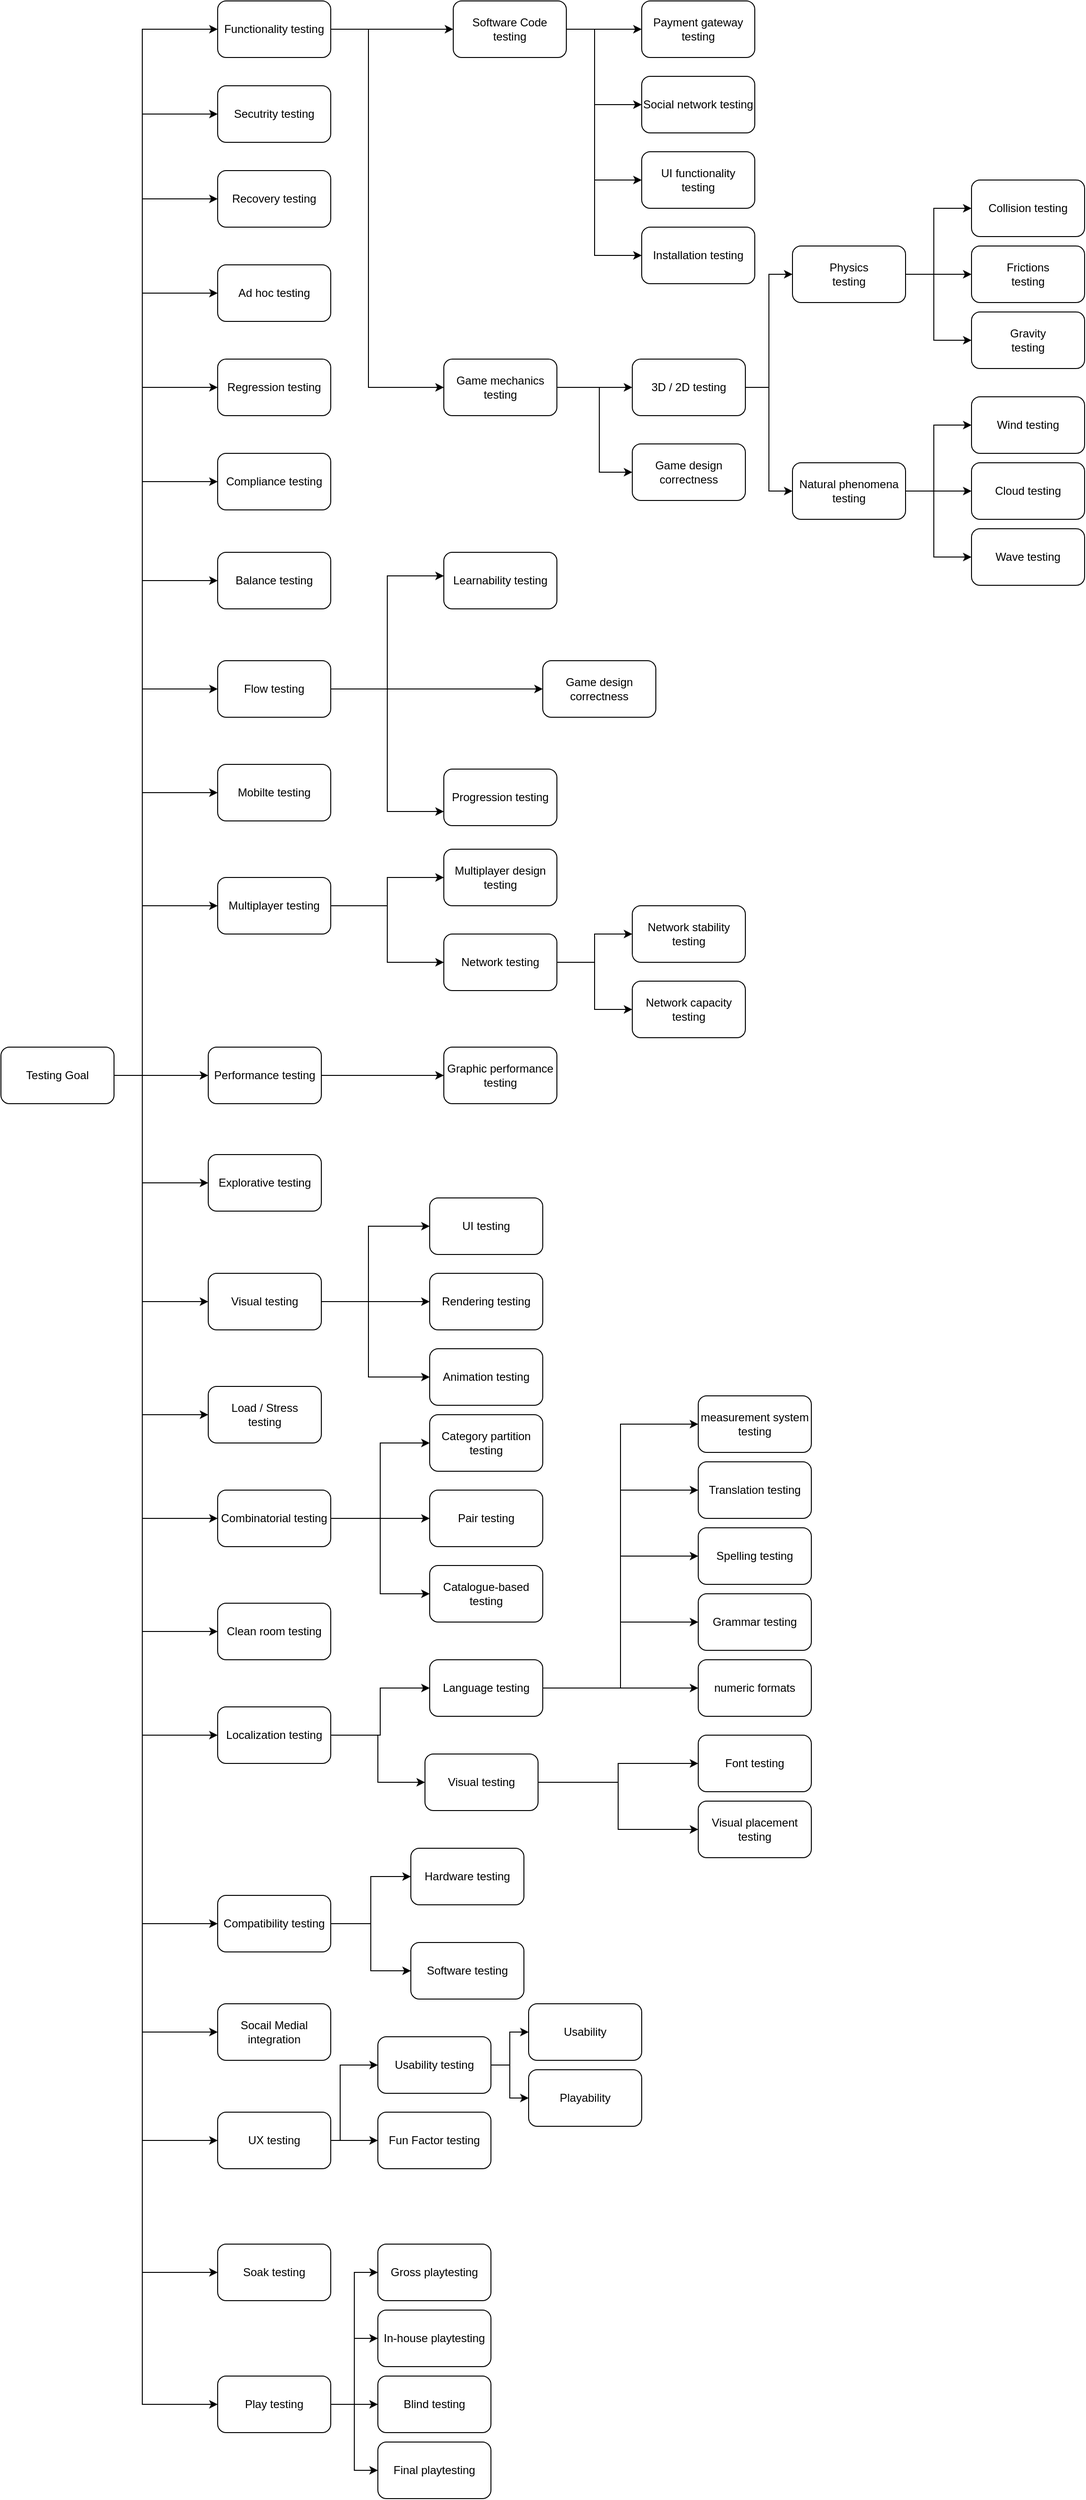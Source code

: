 <mxfile version="21.5.2" type="github">
  <diagram name="Page-1" id="cM-O7VzIuI8APUyh6PXv">
    <mxGraphModel dx="1720" dy="1548" grid="1" gridSize="10" guides="1" tooltips="1" connect="1" arrows="1" fold="1" page="1" pageScale="1" pageWidth="1169" pageHeight="827" math="0" shadow="0">
      <root>
        <mxCell id="0" />
        <mxCell id="1" parent="0" />
        <mxCell id="hfoDs-c5PxvxWzJKswEb-3" value="" style="edgeStyle=orthogonalEdgeStyle;rounded=0;orthogonalLoop=1;jettySize=auto;html=1;" edge="1" parent="1" source="hfoDs-c5PxvxWzJKswEb-1" target="hfoDs-c5PxvxWzJKswEb-2">
          <mxGeometry relative="1" as="geometry">
            <Array as="points">
              <mxPoint x="160" y="330" />
              <mxPoint x="160" y="-780" />
            </Array>
          </mxGeometry>
        </mxCell>
        <mxCell id="hfoDs-c5PxvxWzJKswEb-58" style="edgeStyle=orthogonalEdgeStyle;rounded=0;orthogonalLoop=1;jettySize=auto;html=1;entryX=0;entryY=0.5;entryDx=0;entryDy=0;" edge="1" parent="1" source="hfoDs-c5PxvxWzJKswEb-1" target="hfoDs-c5PxvxWzJKswEb-56">
          <mxGeometry relative="1" as="geometry">
            <Array as="points">
              <mxPoint x="160" y="330" />
              <mxPoint x="160" y="-195" />
            </Array>
          </mxGeometry>
        </mxCell>
        <mxCell id="hfoDs-c5PxvxWzJKswEb-60" style="edgeStyle=orthogonalEdgeStyle;rounded=0;orthogonalLoop=1;jettySize=auto;html=1;entryX=0;entryY=0.5;entryDx=0;entryDy=0;" edge="1" parent="1" source="hfoDs-c5PxvxWzJKswEb-1" target="hfoDs-c5PxvxWzJKswEb-59">
          <mxGeometry relative="1" as="geometry">
            <Array as="points">
              <mxPoint x="160" y="330" />
              <mxPoint x="160" y="-400" />
            </Array>
          </mxGeometry>
        </mxCell>
        <mxCell id="hfoDs-c5PxvxWzJKswEb-62" value="" style="edgeStyle=orthogonalEdgeStyle;rounded=0;orthogonalLoop=1;jettySize=auto;html=1;" edge="1" parent="1" source="hfoDs-c5PxvxWzJKswEb-1" target="hfoDs-c5PxvxWzJKswEb-61">
          <mxGeometry relative="1" as="geometry">
            <Array as="points">
              <mxPoint x="160" y="330" />
              <mxPoint x="160" y="-80" />
            </Array>
          </mxGeometry>
        </mxCell>
        <mxCell id="hfoDs-c5PxvxWzJKswEb-72" value="" style="edgeStyle=orthogonalEdgeStyle;rounded=0;orthogonalLoop=1;jettySize=auto;html=1;" edge="1" parent="1" source="hfoDs-c5PxvxWzJKswEb-1" target="hfoDs-c5PxvxWzJKswEb-71">
          <mxGeometry relative="1" as="geometry">
            <Array as="points">
              <mxPoint x="160" y="330" />
              <mxPoint x="160" y="150" />
            </Array>
          </mxGeometry>
        </mxCell>
        <mxCell id="hfoDs-c5PxvxWzJKswEb-85" value="" style="edgeStyle=orthogonalEdgeStyle;rounded=0;orthogonalLoop=1;jettySize=auto;html=1;" edge="1" parent="1" source="hfoDs-c5PxvxWzJKswEb-1" target="hfoDs-c5PxvxWzJKswEb-84">
          <mxGeometry relative="1" as="geometry">
            <Array as="points">
              <mxPoint x="160" y="330" />
              <mxPoint x="160" y="1460" />
            </Array>
          </mxGeometry>
        </mxCell>
        <mxCell id="hfoDs-c5PxvxWzJKswEb-104" value="" style="edgeStyle=orthogonalEdgeStyle;rounded=0;orthogonalLoop=1;jettySize=auto;html=1;" edge="1" parent="1" source="hfoDs-c5PxvxWzJKswEb-1" target="hfoDs-c5PxvxWzJKswEb-103">
          <mxGeometry relative="1" as="geometry">
            <Array as="points">
              <mxPoint x="160" y="330" />
              <mxPoint x="160" y="30" />
            </Array>
          </mxGeometry>
        </mxCell>
        <mxCell id="hfoDs-c5PxvxWzJKswEb-106" value="" style="edgeStyle=orthogonalEdgeStyle;rounded=0;orthogonalLoop=1;jettySize=auto;html=1;" edge="1" parent="1" source="hfoDs-c5PxvxWzJKswEb-1" target="hfoDs-c5PxvxWzJKswEb-105">
          <mxGeometry relative="1" as="geometry" />
        </mxCell>
        <mxCell id="hfoDs-c5PxvxWzJKswEb-112" value="" style="edgeStyle=orthogonalEdgeStyle;rounded=0;orthogonalLoop=1;jettySize=auto;html=1;" edge="1" parent="1" source="hfoDs-c5PxvxWzJKswEb-1" target="hfoDs-c5PxvxWzJKswEb-111">
          <mxGeometry relative="1" as="geometry">
            <Array as="points">
              <mxPoint x="160" y="330" />
              <mxPoint x="160" y="444" />
            </Array>
          </mxGeometry>
        </mxCell>
        <mxCell id="hfoDs-c5PxvxWzJKswEb-114" value="" style="edgeStyle=orthogonalEdgeStyle;rounded=0;orthogonalLoop=1;jettySize=auto;html=1;" edge="1" parent="1" source="hfoDs-c5PxvxWzJKswEb-1" target="hfoDs-c5PxvxWzJKswEb-113">
          <mxGeometry relative="1" as="geometry">
            <Array as="points">
              <mxPoint x="160" y="330" />
              <mxPoint x="160" y="570" />
            </Array>
          </mxGeometry>
        </mxCell>
        <mxCell id="hfoDs-c5PxvxWzJKswEb-123" value="" style="edgeStyle=orthogonalEdgeStyle;rounded=0;orthogonalLoop=1;jettySize=auto;html=1;" edge="1" parent="1" source="hfoDs-c5PxvxWzJKswEb-1" target="hfoDs-c5PxvxWzJKswEb-122">
          <mxGeometry relative="1" as="geometry">
            <Array as="points">
              <mxPoint x="160" y="330" />
              <mxPoint x="160" y="800" />
            </Array>
          </mxGeometry>
        </mxCell>
        <mxCell id="hfoDs-c5PxvxWzJKswEb-138" value="" style="edgeStyle=orthogonalEdgeStyle;rounded=0;orthogonalLoop=1;jettySize=auto;html=1;" edge="1" parent="1" source="hfoDs-c5PxvxWzJKswEb-1" target="hfoDs-c5PxvxWzJKswEb-137">
          <mxGeometry relative="1" as="geometry">
            <Array as="points">
              <mxPoint x="160" y="330" />
              <mxPoint x="160" y="690" />
            </Array>
          </mxGeometry>
        </mxCell>
        <mxCell id="hfoDs-c5PxvxWzJKswEb-164" style="edgeStyle=orthogonalEdgeStyle;rounded=0;orthogonalLoop=1;jettySize=auto;html=1;entryX=0;entryY=0.5;entryDx=0;entryDy=0;" edge="1" parent="1" source="hfoDs-c5PxvxWzJKswEb-1" target="hfoDs-c5PxvxWzJKswEb-139">
          <mxGeometry relative="1" as="geometry">
            <Array as="points">
              <mxPoint x="160" y="330" />
              <mxPoint x="160" y="1030" />
            </Array>
          </mxGeometry>
        </mxCell>
        <mxCell id="hfoDs-c5PxvxWzJKswEb-170" style="edgeStyle=orthogonalEdgeStyle;rounded=0;orthogonalLoop=1;jettySize=auto;html=1;entryX=0;entryY=0.5;entryDx=0;entryDy=0;" edge="1" parent="1" source="hfoDs-c5PxvxWzJKswEb-1" target="hfoDs-c5PxvxWzJKswEb-167">
          <mxGeometry relative="1" as="geometry">
            <Array as="points">
              <mxPoint x="160" y="330" />
              <mxPoint x="160" y="1230" />
            </Array>
          </mxGeometry>
        </mxCell>
        <mxCell id="hfoDs-c5PxvxWzJKswEb-172" style="edgeStyle=orthogonalEdgeStyle;rounded=0;orthogonalLoop=1;jettySize=auto;html=1;entryX=0;entryY=0.5;entryDx=0;entryDy=0;" edge="1" parent="1" source="hfoDs-c5PxvxWzJKswEb-1" target="hfoDs-c5PxvxWzJKswEb-171">
          <mxGeometry relative="1" as="geometry">
            <Array as="points">
              <mxPoint x="160" y="330" />
              <mxPoint x="160" y="920" />
            </Array>
          </mxGeometry>
        </mxCell>
        <mxCell id="hfoDs-c5PxvxWzJKswEb-180" style="edgeStyle=orthogonalEdgeStyle;rounded=0;orthogonalLoop=1;jettySize=auto;html=1;entryX=0;entryY=0.5;entryDx=0;entryDy=0;" edge="1" parent="1" source="hfoDs-c5PxvxWzJKswEb-1" target="hfoDs-c5PxvxWzJKswEb-173">
          <mxGeometry relative="1" as="geometry">
            <Array as="points">
              <mxPoint x="160" y="330" />
              <mxPoint x="160" y="1740" />
            </Array>
          </mxGeometry>
        </mxCell>
        <mxCell id="hfoDs-c5PxvxWzJKswEb-186" style="edgeStyle=orthogonalEdgeStyle;rounded=0;orthogonalLoop=1;jettySize=auto;html=1;entryX=0;entryY=0.5;entryDx=0;entryDy=0;" edge="1" parent="1" source="hfoDs-c5PxvxWzJKswEb-1" target="hfoDs-c5PxvxWzJKswEb-185">
          <mxGeometry relative="1" as="geometry">
            <Array as="points">
              <mxPoint x="160" y="330" />
              <mxPoint x="160" y="1600" />
            </Array>
          </mxGeometry>
        </mxCell>
        <mxCell id="hfoDs-c5PxvxWzJKswEb-188" style="edgeStyle=orthogonalEdgeStyle;rounded=0;orthogonalLoop=1;jettySize=auto;html=1;entryX=0;entryY=0.5;entryDx=0;entryDy=0;" edge="1" parent="1" source="hfoDs-c5PxvxWzJKswEb-1" target="hfoDs-c5PxvxWzJKswEb-187">
          <mxGeometry relative="1" as="geometry">
            <Array as="points">
              <mxPoint x="160" y="330" />
              <mxPoint x="160" y="1345" />
            </Array>
          </mxGeometry>
        </mxCell>
        <mxCell id="hfoDs-c5PxvxWzJKswEb-190" style="edgeStyle=orthogonalEdgeStyle;rounded=0;orthogonalLoop=1;jettySize=auto;html=1;entryX=0;entryY=0.5;entryDx=0;entryDy=0;" edge="1" parent="1" source="hfoDs-c5PxvxWzJKswEb-1" target="hfoDs-c5PxvxWzJKswEb-189">
          <mxGeometry relative="1" as="geometry">
            <Array as="points">
              <mxPoint x="160" y="330" />
              <mxPoint x="160" y="-500" />
            </Array>
          </mxGeometry>
        </mxCell>
        <mxCell id="hfoDs-c5PxvxWzJKswEb-192" style="edgeStyle=orthogonalEdgeStyle;rounded=0;orthogonalLoop=1;jettySize=auto;html=1;entryX=0;entryY=0.5;entryDx=0;entryDy=0;" edge="1" parent="1" source="hfoDs-c5PxvxWzJKswEb-1" target="hfoDs-c5PxvxWzJKswEb-191">
          <mxGeometry relative="1" as="geometry">
            <Array as="points">
              <mxPoint x="160" y="330" />
              <mxPoint x="160" y="-300" />
            </Array>
          </mxGeometry>
        </mxCell>
        <mxCell id="hfoDs-c5PxvxWzJKswEb-195" style="edgeStyle=orthogonalEdgeStyle;rounded=0;orthogonalLoop=1;jettySize=auto;html=1;entryX=0;entryY=0.5;entryDx=0;entryDy=0;" edge="1" parent="1" source="hfoDs-c5PxvxWzJKswEb-1" target="hfoDs-c5PxvxWzJKswEb-193">
          <mxGeometry relative="1" as="geometry">
            <Array as="points">
              <mxPoint x="160" y="330" />
              <mxPoint x="160" y="-600" />
            </Array>
          </mxGeometry>
        </mxCell>
        <mxCell id="hfoDs-c5PxvxWzJKswEb-196" style="edgeStyle=orthogonalEdgeStyle;rounded=0;orthogonalLoop=1;jettySize=auto;html=1;entryX=0;entryY=0.5;entryDx=0;entryDy=0;" edge="1" parent="1" source="hfoDs-c5PxvxWzJKswEb-1" target="hfoDs-c5PxvxWzJKswEb-194">
          <mxGeometry relative="1" as="geometry">
            <Array as="points">
              <mxPoint x="160" y="330" />
              <mxPoint x="160" y="-690" />
            </Array>
          </mxGeometry>
        </mxCell>
        <mxCell id="hfoDs-c5PxvxWzJKswEb-1" value="Testing Goal" style="rounded=1;whiteSpace=wrap;html=1;" vertex="1" parent="1">
          <mxGeometry x="10" y="300" width="120" height="60" as="geometry" />
        </mxCell>
        <mxCell id="hfoDs-c5PxvxWzJKswEb-5" value="" style="edgeStyle=orthogonalEdgeStyle;rounded=0;orthogonalLoop=1;jettySize=auto;html=1;" edge="1" parent="1" source="hfoDs-c5PxvxWzJKswEb-2" target="hfoDs-c5PxvxWzJKswEb-4">
          <mxGeometry relative="1" as="geometry" />
        </mxCell>
        <mxCell id="hfoDs-c5PxvxWzJKswEb-7" value="" style="edgeStyle=orthogonalEdgeStyle;rounded=0;orthogonalLoop=1;jettySize=auto;html=1;" edge="1" parent="1" source="hfoDs-c5PxvxWzJKswEb-2" target="hfoDs-c5PxvxWzJKswEb-6">
          <mxGeometry relative="1" as="geometry">
            <Array as="points">
              <mxPoint x="400" y="-780" />
              <mxPoint x="400" y="-400" />
            </Array>
          </mxGeometry>
        </mxCell>
        <mxCell id="hfoDs-c5PxvxWzJKswEb-2" value="Functionality testing" style="rounded=1;whiteSpace=wrap;html=1;" vertex="1" parent="1">
          <mxGeometry x="240" y="-810" width="120" height="60" as="geometry" />
        </mxCell>
        <mxCell id="hfoDs-c5PxvxWzJKswEb-37" value="" style="edgeStyle=orthogonalEdgeStyle;rounded=0;orthogonalLoop=1;jettySize=auto;html=1;" edge="1" parent="1" source="hfoDs-c5PxvxWzJKswEb-4" target="hfoDs-c5PxvxWzJKswEb-36">
          <mxGeometry relative="1" as="geometry" />
        </mxCell>
        <mxCell id="hfoDs-c5PxvxWzJKswEb-41" value="" style="edgeStyle=orthogonalEdgeStyle;rounded=0;orthogonalLoop=1;jettySize=auto;html=1;" edge="1" parent="1" source="hfoDs-c5PxvxWzJKswEb-4" target="hfoDs-c5PxvxWzJKswEb-40">
          <mxGeometry relative="1" as="geometry">
            <Array as="points">
              <mxPoint x="640" y="-780" />
              <mxPoint x="640" y="-620" />
            </Array>
          </mxGeometry>
        </mxCell>
        <mxCell id="hfoDs-c5PxvxWzJKswEb-52" value="" style="edgeStyle=orthogonalEdgeStyle;rounded=0;orthogonalLoop=1;jettySize=auto;html=1;" edge="1" parent="1" source="hfoDs-c5PxvxWzJKswEb-4" target="hfoDs-c5PxvxWzJKswEb-51">
          <mxGeometry relative="1" as="geometry">
            <Array as="points">
              <mxPoint x="640" y="-780" />
              <mxPoint x="640" y="-700" />
            </Array>
          </mxGeometry>
        </mxCell>
        <mxCell id="hfoDs-c5PxvxWzJKswEb-55" value="" style="edgeStyle=orthogonalEdgeStyle;rounded=0;orthogonalLoop=1;jettySize=auto;html=1;" edge="1" parent="1" source="hfoDs-c5PxvxWzJKswEb-4" target="hfoDs-c5PxvxWzJKswEb-54">
          <mxGeometry relative="1" as="geometry">
            <Array as="points">
              <mxPoint x="640" y="-780" />
              <mxPoint x="640" y="-540" />
            </Array>
          </mxGeometry>
        </mxCell>
        <mxCell id="hfoDs-c5PxvxWzJKswEb-4" value="Software Code&lt;br&gt;testing" style="rounded=1;whiteSpace=wrap;html=1;" vertex="1" parent="1">
          <mxGeometry x="490" y="-810" width="120" height="60" as="geometry" />
        </mxCell>
        <mxCell id="hfoDs-c5PxvxWzJKswEb-24" value="" style="edgeStyle=orthogonalEdgeStyle;rounded=0;orthogonalLoop=1;jettySize=auto;html=1;" edge="1" parent="1" source="hfoDs-c5PxvxWzJKswEb-6" target="hfoDs-c5PxvxWzJKswEb-23">
          <mxGeometry relative="1" as="geometry">
            <Array as="points">
              <mxPoint x="550" y="-410" />
            </Array>
          </mxGeometry>
        </mxCell>
        <mxCell id="hfoDs-c5PxvxWzJKswEb-69" style="edgeStyle=orthogonalEdgeStyle;rounded=0;orthogonalLoop=1;jettySize=auto;html=1;entryX=0;entryY=0.5;entryDx=0;entryDy=0;" edge="1" parent="1" source="hfoDs-c5PxvxWzJKswEb-6" target="hfoDs-c5PxvxWzJKswEb-121">
          <mxGeometry relative="1" as="geometry">
            <Array as="points">
              <mxPoint x="645" y="-400" />
              <mxPoint x="645" y="-310" />
            </Array>
          </mxGeometry>
        </mxCell>
        <mxCell id="hfoDs-c5PxvxWzJKswEb-6" value="Game mechanics testing" style="rounded=1;whiteSpace=wrap;html=1;" vertex="1" parent="1">
          <mxGeometry x="480" y="-430" width="120" height="60" as="geometry" />
        </mxCell>
        <mxCell id="hfoDs-c5PxvxWzJKswEb-14" value="" style="edgeStyle=orthogonalEdgeStyle;rounded=0;orthogonalLoop=1;jettySize=auto;html=1;entryX=0;entryY=0.5;entryDx=0;entryDy=0;" edge="1" parent="1" source="hfoDs-c5PxvxWzJKswEb-10" target="hfoDs-c5PxvxWzJKswEb-15">
          <mxGeometry relative="1" as="geometry">
            <Array as="points">
              <mxPoint x="1010" y="-520" />
              <mxPoint x="1010" y="-520" />
            </Array>
          </mxGeometry>
        </mxCell>
        <mxCell id="hfoDs-c5PxvxWzJKswEb-17" value="" style="edgeStyle=orthogonalEdgeStyle;rounded=0;orthogonalLoop=1;jettySize=auto;html=1;entryX=0;entryY=0.5;entryDx=0;entryDy=0;" edge="1" parent="1" source="hfoDs-c5PxvxWzJKswEb-10" target="hfoDs-c5PxvxWzJKswEb-13">
          <mxGeometry relative="1" as="geometry">
            <Array as="points">
              <mxPoint x="1000" y="-520" />
              <mxPoint x="1000" y="-590" />
            </Array>
          </mxGeometry>
        </mxCell>
        <mxCell id="hfoDs-c5PxvxWzJKswEb-19" value="" style="edgeStyle=orthogonalEdgeStyle;rounded=0;orthogonalLoop=1;jettySize=auto;html=1;exitX=1;exitY=0.5;exitDx=0;exitDy=0;entryX=0;entryY=0.5;entryDx=0;entryDy=0;" edge="1" parent="1" source="hfoDs-c5PxvxWzJKswEb-10" target="hfoDs-c5PxvxWzJKswEb-18">
          <mxGeometry relative="1" as="geometry">
            <Array as="points">
              <mxPoint x="1000" y="-520" />
              <mxPoint x="1000" y="-450" />
            </Array>
          </mxGeometry>
        </mxCell>
        <mxCell id="hfoDs-c5PxvxWzJKswEb-10" value="Physics&lt;br&gt;testing" style="rounded=1;whiteSpace=wrap;html=1;" vertex="1" parent="1">
          <mxGeometry x="850" y="-550" width="120" height="60" as="geometry" />
        </mxCell>
        <mxCell id="hfoDs-c5PxvxWzJKswEb-13" value="Collision testing" style="rounded=1;whiteSpace=wrap;html=1;" vertex="1" parent="1">
          <mxGeometry x="1040" y="-620" width="120" height="60" as="geometry" />
        </mxCell>
        <mxCell id="hfoDs-c5PxvxWzJKswEb-15" value="Frictions&lt;br&gt;testing" style="rounded=1;whiteSpace=wrap;html=1;" vertex="1" parent="1">
          <mxGeometry x="1040" y="-550" width="120" height="60" as="geometry" />
        </mxCell>
        <mxCell id="hfoDs-c5PxvxWzJKswEb-18" value="Gravity&lt;br&gt;testing" style="rounded=1;whiteSpace=wrap;html=1;" vertex="1" parent="1">
          <mxGeometry x="1040" y="-480" width="120" height="60" as="geometry" />
        </mxCell>
        <mxCell id="hfoDs-c5PxvxWzJKswEb-127" style="edgeStyle=orthogonalEdgeStyle;rounded=0;orthogonalLoop=1;jettySize=auto;html=1;entryX=0;entryY=0.5;entryDx=0;entryDy=0;" edge="1" parent="1" source="hfoDs-c5PxvxWzJKswEb-23" target="hfoDs-c5PxvxWzJKswEb-29">
          <mxGeometry relative="1" as="geometry" />
        </mxCell>
        <mxCell id="hfoDs-c5PxvxWzJKswEb-128" style="edgeStyle=orthogonalEdgeStyle;rounded=0;orthogonalLoop=1;jettySize=auto;html=1;entryX=0;entryY=0.5;entryDx=0;entryDy=0;" edge="1" parent="1" source="hfoDs-c5PxvxWzJKswEb-23" target="hfoDs-c5PxvxWzJKswEb-10">
          <mxGeometry relative="1" as="geometry" />
        </mxCell>
        <mxCell id="hfoDs-c5PxvxWzJKswEb-23" value="3D / 2D testing" style="rounded=1;whiteSpace=wrap;html=1;" vertex="1" parent="1">
          <mxGeometry x="680" y="-430" width="120" height="60" as="geometry" />
        </mxCell>
        <mxCell id="hfoDs-c5PxvxWzJKswEb-26" value="" style="edgeStyle=orthogonalEdgeStyle;rounded=0;orthogonalLoop=1;jettySize=auto;html=1;" edge="1" parent="1" source="hfoDs-c5PxvxWzJKswEb-29" target="hfoDs-c5PxvxWzJKswEb-30">
          <mxGeometry relative="1" as="geometry">
            <Array as="points">
              <mxPoint x="1000" y="-290" />
              <mxPoint x="1000" y="-360" />
            </Array>
          </mxGeometry>
        </mxCell>
        <mxCell id="hfoDs-c5PxvxWzJKswEb-27" value="" style="edgeStyle=orthogonalEdgeStyle;rounded=0;orthogonalLoop=1;jettySize=auto;html=1;" edge="1" parent="1" source="hfoDs-c5PxvxWzJKswEb-29" target="hfoDs-c5PxvxWzJKswEb-31">
          <mxGeometry relative="1" as="geometry">
            <Array as="points">
              <mxPoint x="1030" y="-290" />
              <mxPoint x="1030" y="-290" />
            </Array>
          </mxGeometry>
        </mxCell>
        <mxCell id="hfoDs-c5PxvxWzJKswEb-28" value="" style="edgeStyle=orthogonalEdgeStyle;rounded=0;orthogonalLoop=1;jettySize=auto;html=1;exitX=1;exitY=0.5;exitDx=0;exitDy=0;entryX=0;entryY=0.5;entryDx=0;entryDy=0;" edge="1" parent="1" source="hfoDs-c5PxvxWzJKswEb-29" target="hfoDs-c5PxvxWzJKswEb-32">
          <mxGeometry relative="1" as="geometry">
            <Array as="points">
              <mxPoint x="1000" y="-290" />
              <mxPoint x="1000" y="-220" />
            </Array>
          </mxGeometry>
        </mxCell>
        <mxCell id="hfoDs-c5PxvxWzJKswEb-29" value="Natural phenomena&lt;br&gt;testing" style="rounded=1;whiteSpace=wrap;html=1;" vertex="1" parent="1">
          <mxGeometry x="850" y="-320" width="120" height="60" as="geometry" />
        </mxCell>
        <mxCell id="hfoDs-c5PxvxWzJKswEb-30" value="Wind testing" style="rounded=1;whiteSpace=wrap;html=1;" vertex="1" parent="1">
          <mxGeometry x="1040" y="-390" width="120" height="60" as="geometry" />
        </mxCell>
        <mxCell id="hfoDs-c5PxvxWzJKswEb-31" value="Cloud testing" style="rounded=1;whiteSpace=wrap;html=1;" vertex="1" parent="1">
          <mxGeometry x="1040" y="-320" width="120" height="60" as="geometry" />
        </mxCell>
        <mxCell id="hfoDs-c5PxvxWzJKswEb-32" value="Wave testing" style="rounded=1;whiteSpace=wrap;html=1;" vertex="1" parent="1">
          <mxGeometry x="1040" y="-250" width="120" height="60" as="geometry" />
        </mxCell>
        <mxCell id="hfoDs-c5PxvxWzJKswEb-36" value="Payment gateway testing" style="rounded=1;whiteSpace=wrap;html=1;" vertex="1" parent="1">
          <mxGeometry x="690" y="-810" width="120" height="60" as="geometry" />
        </mxCell>
        <mxCell id="hfoDs-c5PxvxWzJKswEb-40" value="UI functionality&lt;br style=&quot;border-color: var(--border-color);&quot;&gt;testing" style="rounded=1;whiteSpace=wrap;html=1;" vertex="1" parent="1">
          <mxGeometry x="690" y="-650" width="120" height="60" as="geometry" />
        </mxCell>
        <mxCell id="hfoDs-c5PxvxWzJKswEb-51" value="Social network testing" style="rounded=1;whiteSpace=wrap;html=1;" vertex="1" parent="1">
          <mxGeometry x="690" y="-730" width="120" height="60" as="geometry" />
        </mxCell>
        <mxCell id="hfoDs-c5PxvxWzJKswEb-54" value="Installation testing" style="rounded=1;whiteSpace=wrap;html=1;" vertex="1" parent="1">
          <mxGeometry x="690" y="-570" width="120" height="60" as="geometry" />
        </mxCell>
        <mxCell id="hfoDs-c5PxvxWzJKswEb-56" value="Balance testing" style="rounded=1;whiteSpace=wrap;html=1;" vertex="1" parent="1">
          <mxGeometry x="240" y="-225" width="120" height="60" as="geometry" />
        </mxCell>
        <mxCell id="hfoDs-c5PxvxWzJKswEb-59" value="Regression testing" style="rounded=1;whiteSpace=wrap;html=1;" vertex="1" parent="1">
          <mxGeometry x="240" y="-430" width="120" height="60" as="geometry" />
        </mxCell>
        <mxCell id="hfoDs-c5PxvxWzJKswEb-64" value="" style="edgeStyle=orthogonalEdgeStyle;rounded=0;orthogonalLoop=1;jettySize=auto;html=1;" edge="1" parent="1" source="hfoDs-c5PxvxWzJKswEb-61" target="hfoDs-c5PxvxWzJKswEb-63">
          <mxGeometry relative="1" as="geometry">
            <Array as="points">
              <mxPoint x="420" y="-80" />
              <mxPoint x="420" y="-200" />
            </Array>
          </mxGeometry>
        </mxCell>
        <mxCell id="hfoDs-c5PxvxWzJKswEb-66" value="" style="edgeStyle=orthogonalEdgeStyle;rounded=0;orthogonalLoop=1;jettySize=auto;html=1;" edge="1" parent="1" source="hfoDs-c5PxvxWzJKswEb-61" target="hfoDs-c5PxvxWzJKswEb-65">
          <mxGeometry relative="1" as="geometry">
            <Array as="points">
              <mxPoint x="420" y="-80" />
              <mxPoint x="420" y="50" />
            </Array>
          </mxGeometry>
        </mxCell>
        <mxCell id="hfoDs-c5PxvxWzJKswEb-68" value="" style="edgeStyle=orthogonalEdgeStyle;rounded=0;orthogonalLoop=1;jettySize=auto;html=1;" edge="1" parent="1" source="hfoDs-c5PxvxWzJKswEb-61" target="hfoDs-c5PxvxWzJKswEb-67">
          <mxGeometry relative="1" as="geometry" />
        </mxCell>
        <mxCell id="hfoDs-c5PxvxWzJKswEb-61" value="Flow testing" style="rounded=1;whiteSpace=wrap;html=1;" vertex="1" parent="1">
          <mxGeometry x="240" y="-110" width="120" height="60" as="geometry" />
        </mxCell>
        <mxCell id="hfoDs-c5PxvxWzJKswEb-63" value="Learnability testing" style="rounded=1;whiteSpace=wrap;html=1;" vertex="1" parent="1">
          <mxGeometry x="480" y="-225" width="120" height="60" as="geometry" />
        </mxCell>
        <mxCell id="hfoDs-c5PxvxWzJKswEb-65" value="Progression testing" style="rounded=1;whiteSpace=wrap;html=1;" vertex="1" parent="1">
          <mxGeometry x="480" y="5" width="120" height="60" as="geometry" />
        </mxCell>
        <mxCell id="hfoDs-c5PxvxWzJKswEb-67" value="Game design correctness" style="rounded=1;whiteSpace=wrap;html=1;" vertex="1" parent="1">
          <mxGeometry x="585" y="-110" width="120" height="60" as="geometry" />
        </mxCell>
        <mxCell id="hfoDs-c5PxvxWzJKswEb-74" value="" style="edgeStyle=orthogonalEdgeStyle;rounded=0;orthogonalLoop=1;jettySize=auto;html=1;" edge="1" parent="1" source="hfoDs-c5PxvxWzJKswEb-71" target="hfoDs-c5PxvxWzJKswEb-73">
          <mxGeometry relative="1" as="geometry" />
        </mxCell>
        <mxCell id="hfoDs-c5PxvxWzJKswEb-76" value="" style="edgeStyle=orthogonalEdgeStyle;rounded=0;orthogonalLoop=1;jettySize=auto;html=1;" edge="1" parent="1" source="hfoDs-c5PxvxWzJKswEb-71" target="hfoDs-c5PxvxWzJKswEb-75">
          <mxGeometry relative="1" as="geometry" />
        </mxCell>
        <mxCell id="hfoDs-c5PxvxWzJKswEb-71" value="Multiplayer testing" style="rounded=1;whiteSpace=wrap;html=1;" vertex="1" parent="1">
          <mxGeometry x="240" y="120" width="120" height="60" as="geometry" />
        </mxCell>
        <mxCell id="hfoDs-c5PxvxWzJKswEb-73" value="Multiplayer design testing" style="rounded=1;whiteSpace=wrap;html=1;" vertex="1" parent="1">
          <mxGeometry x="480" y="90" width="120" height="60" as="geometry" />
        </mxCell>
        <mxCell id="hfoDs-c5PxvxWzJKswEb-78" value="" style="edgeStyle=orthogonalEdgeStyle;rounded=0;orthogonalLoop=1;jettySize=auto;html=1;" edge="1" parent="1" source="hfoDs-c5PxvxWzJKswEb-75" target="hfoDs-c5PxvxWzJKswEb-77">
          <mxGeometry relative="1" as="geometry" />
        </mxCell>
        <mxCell id="hfoDs-c5PxvxWzJKswEb-80" value="" style="edgeStyle=orthogonalEdgeStyle;rounded=0;orthogonalLoop=1;jettySize=auto;html=1;" edge="1" parent="1" source="hfoDs-c5PxvxWzJKswEb-75" target="hfoDs-c5PxvxWzJKswEb-79">
          <mxGeometry relative="1" as="geometry" />
        </mxCell>
        <mxCell id="hfoDs-c5PxvxWzJKswEb-75" value="Network testing" style="rounded=1;whiteSpace=wrap;html=1;" vertex="1" parent="1">
          <mxGeometry x="480" y="180" width="120" height="60" as="geometry" />
        </mxCell>
        <mxCell id="hfoDs-c5PxvxWzJKswEb-77" value="Network stability testing" style="rounded=1;whiteSpace=wrap;html=1;" vertex="1" parent="1">
          <mxGeometry x="680" y="150" width="120" height="60" as="geometry" />
        </mxCell>
        <mxCell id="hfoDs-c5PxvxWzJKswEb-79" value="Network capacity testing" style="rounded=1;whiteSpace=wrap;html=1;" vertex="1" parent="1">
          <mxGeometry x="680" y="230" width="120" height="60" as="geometry" />
        </mxCell>
        <mxCell id="hfoDs-c5PxvxWzJKswEb-87" value="" style="edgeStyle=orthogonalEdgeStyle;rounded=0;orthogonalLoop=1;jettySize=auto;html=1;" edge="1" parent="1" source="hfoDs-c5PxvxWzJKswEb-84" target="hfoDs-c5PxvxWzJKswEb-86">
          <mxGeometry relative="1" as="geometry">
            <Array as="points">
              <mxPoint x="370" y="1460" />
              <mxPoint x="370" y="1380" />
            </Array>
          </mxGeometry>
        </mxCell>
        <mxCell id="hfoDs-c5PxvxWzJKswEb-102" value="" style="edgeStyle=orthogonalEdgeStyle;rounded=0;orthogonalLoop=1;jettySize=auto;html=1;" edge="1" parent="1" source="hfoDs-c5PxvxWzJKswEb-84" target="hfoDs-c5PxvxWzJKswEb-101">
          <mxGeometry relative="1" as="geometry" />
        </mxCell>
        <mxCell id="hfoDs-c5PxvxWzJKswEb-84" value="UX testing" style="rounded=1;whiteSpace=wrap;html=1;" vertex="1" parent="1">
          <mxGeometry x="240" y="1430" width="120" height="60" as="geometry" />
        </mxCell>
        <mxCell id="hfoDs-c5PxvxWzJKswEb-90" value="" style="edgeStyle=orthogonalEdgeStyle;rounded=0;orthogonalLoop=1;jettySize=auto;html=1;" edge="1" parent="1" source="hfoDs-c5PxvxWzJKswEb-86" target="hfoDs-c5PxvxWzJKswEb-89">
          <mxGeometry relative="1" as="geometry" />
        </mxCell>
        <mxCell id="hfoDs-c5PxvxWzJKswEb-92" value="" style="edgeStyle=orthogonalEdgeStyle;rounded=0;orthogonalLoop=1;jettySize=auto;html=1;" edge="1" parent="1" source="hfoDs-c5PxvxWzJKswEb-86" target="hfoDs-c5PxvxWzJKswEb-91">
          <mxGeometry relative="1" as="geometry" />
        </mxCell>
        <mxCell id="hfoDs-c5PxvxWzJKswEb-86" value="Usability testing" style="rounded=1;whiteSpace=wrap;html=1;" vertex="1" parent="1">
          <mxGeometry x="410" y="1350" width="120" height="60" as="geometry" />
        </mxCell>
        <mxCell id="hfoDs-c5PxvxWzJKswEb-89" value="Usability" style="rounded=1;whiteSpace=wrap;html=1;" vertex="1" parent="1">
          <mxGeometry x="570" y="1315" width="120" height="60" as="geometry" />
        </mxCell>
        <mxCell id="hfoDs-c5PxvxWzJKswEb-91" value="Playability" style="rounded=1;whiteSpace=wrap;html=1;" vertex="1" parent="1">
          <mxGeometry x="570" y="1385" width="120" height="60" as="geometry" />
        </mxCell>
        <mxCell id="hfoDs-c5PxvxWzJKswEb-101" value="Fun Factor testing" style="rounded=1;whiteSpace=wrap;html=1;" vertex="1" parent="1">
          <mxGeometry x="410" y="1430" width="120" height="60" as="geometry" />
        </mxCell>
        <mxCell id="hfoDs-c5PxvxWzJKswEb-103" value="Mobilte testing" style="rounded=1;whiteSpace=wrap;html=1;" vertex="1" parent="1">
          <mxGeometry x="240" width="120" height="60" as="geometry" />
        </mxCell>
        <mxCell id="hfoDs-c5PxvxWzJKswEb-108" value="" style="edgeStyle=orthogonalEdgeStyle;rounded=0;orthogonalLoop=1;jettySize=auto;html=1;" edge="1" parent="1" source="hfoDs-c5PxvxWzJKswEb-105" target="hfoDs-c5PxvxWzJKswEb-107">
          <mxGeometry relative="1" as="geometry" />
        </mxCell>
        <mxCell id="hfoDs-c5PxvxWzJKswEb-105" value="Performance testing" style="rounded=1;whiteSpace=wrap;html=1;" vertex="1" parent="1">
          <mxGeometry x="230" y="300" width="120" height="60" as="geometry" />
        </mxCell>
        <mxCell id="hfoDs-c5PxvxWzJKswEb-107" value="Graphic performance testing" style="rounded=1;whiteSpace=wrap;html=1;" vertex="1" parent="1">
          <mxGeometry x="480" y="300" width="120" height="60" as="geometry" />
        </mxCell>
        <mxCell id="hfoDs-c5PxvxWzJKswEb-111" value="Explorative testing" style="rounded=1;whiteSpace=wrap;html=1;" vertex="1" parent="1">
          <mxGeometry x="230" y="414" width="120" height="60" as="geometry" />
        </mxCell>
        <mxCell id="hfoDs-c5PxvxWzJKswEb-116" value="" style="edgeStyle=orthogonalEdgeStyle;rounded=0;orthogonalLoop=1;jettySize=auto;html=1;" edge="1" parent="1" source="hfoDs-c5PxvxWzJKswEb-113" target="hfoDs-c5PxvxWzJKswEb-115">
          <mxGeometry relative="1" as="geometry">
            <Array as="points">
              <mxPoint x="440" y="570" />
              <mxPoint x="440" y="570" />
            </Array>
          </mxGeometry>
        </mxCell>
        <mxCell id="hfoDs-c5PxvxWzJKswEb-118" value="" style="edgeStyle=orthogonalEdgeStyle;rounded=0;orthogonalLoop=1;jettySize=auto;html=1;" edge="1" parent="1" source="hfoDs-c5PxvxWzJKswEb-113" target="hfoDs-c5PxvxWzJKswEb-117">
          <mxGeometry relative="1" as="geometry">
            <Array as="points">
              <mxPoint x="400" y="570" />
              <mxPoint x="400" y="650" />
            </Array>
          </mxGeometry>
        </mxCell>
        <mxCell id="hfoDs-c5PxvxWzJKswEb-120" value="" style="edgeStyle=orthogonalEdgeStyle;rounded=0;orthogonalLoop=1;jettySize=auto;html=1;" edge="1" parent="1" source="hfoDs-c5PxvxWzJKswEb-113" target="hfoDs-c5PxvxWzJKswEb-119">
          <mxGeometry relative="1" as="geometry">
            <Array as="points">
              <mxPoint x="400" y="570" />
              <mxPoint x="400" y="490" />
            </Array>
          </mxGeometry>
        </mxCell>
        <mxCell id="hfoDs-c5PxvxWzJKswEb-113" value="Visual testing" style="rounded=1;whiteSpace=wrap;html=1;" vertex="1" parent="1">
          <mxGeometry x="230" y="540" width="120" height="60" as="geometry" />
        </mxCell>
        <mxCell id="hfoDs-c5PxvxWzJKswEb-115" value="Rendering testing" style="rounded=1;whiteSpace=wrap;html=1;" vertex="1" parent="1">
          <mxGeometry x="465" y="540" width="120" height="60" as="geometry" />
        </mxCell>
        <mxCell id="hfoDs-c5PxvxWzJKswEb-117" value="Animation testing" style="rounded=1;whiteSpace=wrap;html=1;" vertex="1" parent="1">
          <mxGeometry x="465" y="620" width="120" height="60" as="geometry" />
        </mxCell>
        <mxCell id="hfoDs-c5PxvxWzJKswEb-119" value="UI testing" style="rounded=1;whiteSpace=wrap;html=1;" vertex="1" parent="1">
          <mxGeometry x="465" y="460" width="120" height="60" as="geometry" />
        </mxCell>
        <mxCell id="hfoDs-c5PxvxWzJKswEb-121" value="Game design correctness" style="rounded=1;whiteSpace=wrap;html=1;" vertex="1" parent="1">
          <mxGeometry x="680" y="-340" width="120" height="60" as="geometry" />
        </mxCell>
        <mxCell id="hfoDs-c5PxvxWzJKswEb-134" style="edgeStyle=orthogonalEdgeStyle;rounded=0;orthogonalLoop=1;jettySize=auto;html=1;" edge="1" parent="1" source="hfoDs-c5PxvxWzJKswEb-122" target="hfoDs-c5PxvxWzJKswEb-131">
          <mxGeometry relative="1" as="geometry" />
        </mxCell>
        <mxCell id="hfoDs-c5PxvxWzJKswEb-135" style="edgeStyle=orthogonalEdgeStyle;rounded=0;orthogonalLoop=1;jettySize=auto;html=1;entryX=0;entryY=0.5;entryDx=0;entryDy=0;" edge="1" parent="1" source="hfoDs-c5PxvxWzJKswEb-122" target="hfoDs-c5PxvxWzJKswEb-133">
          <mxGeometry relative="1" as="geometry" />
        </mxCell>
        <mxCell id="hfoDs-c5PxvxWzJKswEb-136" style="edgeStyle=orthogonalEdgeStyle;rounded=0;orthogonalLoop=1;jettySize=auto;html=1;entryX=0;entryY=0.5;entryDx=0;entryDy=0;" edge="1" parent="1" source="hfoDs-c5PxvxWzJKswEb-122" target="hfoDs-c5PxvxWzJKswEb-132">
          <mxGeometry relative="1" as="geometry" />
        </mxCell>
        <mxCell id="hfoDs-c5PxvxWzJKswEb-122" value="Combinatorial testing" style="rounded=1;whiteSpace=wrap;html=1;" vertex="1" parent="1">
          <mxGeometry x="240" y="770" width="120" height="60" as="geometry" />
        </mxCell>
        <mxCell id="hfoDs-c5PxvxWzJKswEb-131" value="Pair testing" style="rounded=1;whiteSpace=wrap;html=1;" vertex="1" parent="1">
          <mxGeometry x="465" y="770" width="120" height="60" as="geometry" />
        </mxCell>
        <mxCell id="hfoDs-c5PxvxWzJKswEb-132" value="Catalogue-based testing" style="rounded=1;whiteSpace=wrap;html=1;" vertex="1" parent="1">
          <mxGeometry x="465" y="850" width="120" height="60" as="geometry" />
        </mxCell>
        <mxCell id="hfoDs-c5PxvxWzJKswEb-133" value="Category partition testing" style="rounded=1;whiteSpace=wrap;html=1;" vertex="1" parent="1">
          <mxGeometry x="465" y="690" width="120" height="60" as="geometry" />
        </mxCell>
        <mxCell id="hfoDs-c5PxvxWzJKswEb-137" value="Load / Stress &lt;br&gt;testing" style="rounded=1;whiteSpace=wrap;html=1;" vertex="1" parent="1">
          <mxGeometry x="230" y="660" width="120" height="60" as="geometry" />
        </mxCell>
        <mxCell id="hfoDs-c5PxvxWzJKswEb-141" value="" style="edgeStyle=orthogonalEdgeStyle;rounded=0;orthogonalLoop=1;jettySize=auto;html=1;" edge="1" parent="1" source="hfoDs-c5PxvxWzJKswEb-139" target="hfoDs-c5PxvxWzJKswEb-140">
          <mxGeometry relative="1" as="geometry" />
        </mxCell>
        <mxCell id="hfoDs-c5PxvxWzJKswEb-157" style="edgeStyle=orthogonalEdgeStyle;rounded=0;orthogonalLoop=1;jettySize=auto;html=1;entryX=0;entryY=0.5;entryDx=0;entryDy=0;" edge="1" parent="1" source="hfoDs-c5PxvxWzJKswEb-139" target="hfoDs-c5PxvxWzJKswEb-154">
          <mxGeometry relative="1" as="geometry" />
        </mxCell>
        <mxCell id="hfoDs-c5PxvxWzJKswEb-139" value="Localization testing" style="rounded=1;whiteSpace=wrap;html=1;" vertex="1" parent="1">
          <mxGeometry x="240" y="1000" width="120" height="60" as="geometry" />
        </mxCell>
        <mxCell id="hfoDs-c5PxvxWzJKswEb-148" style="edgeStyle=orthogonalEdgeStyle;rounded=0;orthogonalLoop=1;jettySize=auto;html=1;entryX=0;entryY=0.5;entryDx=0;entryDy=0;" edge="1" parent="1" source="hfoDs-c5PxvxWzJKswEb-140" target="hfoDs-c5PxvxWzJKswEb-142">
          <mxGeometry relative="1" as="geometry" />
        </mxCell>
        <mxCell id="hfoDs-c5PxvxWzJKswEb-149" style="edgeStyle=orthogonalEdgeStyle;rounded=0;orthogonalLoop=1;jettySize=auto;html=1;entryX=0;entryY=0.5;entryDx=0;entryDy=0;" edge="1" parent="1" source="hfoDs-c5PxvxWzJKswEb-140" target="hfoDs-c5PxvxWzJKswEb-144">
          <mxGeometry relative="1" as="geometry" />
        </mxCell>
        <mxCell id="hfoDs-c5PxvxWzJKswEb-150" style="edgeStyle=orthogonalEdgeStyle;rounded=0;orthogonalLoop=1;jettySize=auto;html=1;entryX=0;entryY=0.5;entryDx=0;entryDy=0;" edge="1" parent="1" source="hfoDs-c5PxvxWzJKswEb-140" target="hfoDs-c5PxvxWzJKswEb-145">
          <mxGeometry relative="1" as="geometry" />
        </mxCell>
        <mxCell id="hfoDs-c5PxvxWzJKswEb-155" style="edgeStyle=orthogonalEdgeStyle;rounded=0;orthogonalLoop=1;jettySize=auto;html=1;entryX=0;entryY=0.5;entryDx=0;entryDy=0;" edge="1" parent="1" source="hfoDs-c5PxvxWzJKswEb-140" target="hfoDs-c5PxvxWzJKswEb-147">
          <mxGeometry relative="1" as="geometry" />
        </mxCell>
        <mxCell id="hfoDs-c5PxvxWzJKswEb-156" style="edgeStyle=orthogonalEdgeStyle;rounded=0;orthogonalLoop=1;jettySize=auto;html=1;entryX=0;entryY=0.5;entryDx=0;entryDy=0;" edge="1" parent="1" source="hfoDs-c5PxvxWzJKswEb-140" target="hfoDs-c5PxvxWzJKswEb-146">
          <mxGeometry relative="1" as="geometry" />
        </mxCell>
        <mxCell id="hfoDs-c5PxvxWzJKswEb-140" value="Language testing" style="rounded=1;whiteSpace=wrap;html=1;" vertex="1" parent="1">
          <mxGeometry x="465" y="950" width="120" height="60" as="geometry" />
        </mxCell>
        <mxCell id="hfoDs-c5PxvxWzJKswEb-142" value="Spelling testing" style="rounded=1;whiteSpace=wrap;html=1;" vertex="1" parent="1">
          <mxGeometry x="750" y="810" width="120" height="60" as="geometry" />
        </mxCell>
        <mxCell id="hfoDs-c5PxvxWzJKswEb-144" value="Grammar testing" style="rounded=1;whiteSpace=wrap;html=1;" vertex="1" parent="1">
          <mxGeometry x="750" y="880" width="120" height="60" as="geometry" />
        </mxCell>
        <mxCell id="hfoDs-c5PxvxWzJKswEb-145" value="numeric formats" style="rounded=1;whiteSpace=wrap;html=1;" vertex="1" parent="1">
          <mxGeometry x="750" y="950" width="120" height="60" as="geometry" />
        </mxCell>
        <mxCell id="hfoDs-c5PxvxWzJKswEb-146" value="measurement system testing" style="rounded=1;whiteSpace=wrap;html=1;" vertex="1" parent="1">
          <mxGeometry x="750" y="670" width="120" height="60" as="geometry" />
        </mxCell>
        <mxCell id="hfoDs-c5PxvxWzJKswEb-147" value="Translation testing" style="rounded=1;whiteSpace=wrap;html=1;" vertex="1" parent="1">
          <mxGeometry x="750" y="740" width="120" height="60" as="geometry" />
        </mxCell>
        <mxCell id="hfoDs-c5PxvxWzJKswEb-162" style="edgeStyle=orthogonalEdgeStyle;rounded=0;orthogonalLoop=1;jettySize=auto;html=1;" edge="1" parent="1" source="hfoDs-c5PxvxWzJKswEb-154" target="hfoDs-c5PxvxWzJKswEb-159">
          <mxGeometry relative="1" as="geometry" />
        </mxCell>
        <mxCell id="hfoDs-c5PxvxWzJKswEb-163" style="edgeStyle=orthogonalEdgeStyle;rounded=0;orthogonalLoop=1;jettySize=auto;html=1;entryX=0;entryY=0.5;entryDx=0;entryDy=0;" edge="1" parent="1" source="hfoDs-c5PxvxWzJKswEb-154" target="hfoDs-c5PxvxWzJKswEb-160">
          <mxGeometry relative="1" as="geometry" />
        </mxCell>
        <mxCell id="hfoDs-c5PxvxWzJKswEb-154" value="Visual testing" style="rounded=1;whiteSpace=wrap;html=1;" vertex="1" parent="1">
          <mxGeometry x="460" y="1050" width="120" height="60" as="geometry" />
        </mxCell>
        <mxCell id="hfoDs-c5PxvxWzJKswEb-159" value="Font testing" style="rounded=1;whiteSpace=wrap;html=1;" vertex="1" parent="1">
          <mxGeometry x="750" y="1030" width="120" height="60" as="geometry" />
        </mxCell>
        <mxCell id="hfoDs-c5PxvxWzJKswEb-160" value="Visual placement testing" style="rounded=1;whiteSpace=wrap;html=1;" vertex="1" parent="1">
          <mxGeometry x="750" y="1100" width="120" height="60" as="geometry" />
        </mxCell>
        <mxCell id="hfoDs-c5PxvxWzJKswEb-165" value="" style="edgeStyle=orthogonalEdgeStyle;rounded=0;orthogonalLoop=1;jettySize=auto;html=1;" edge="1" parent="1" source="hfoDs-c5PxvxWzJKswEb-167" target="hfoDs-c5PxvxWzJKswEb-168">
          <mxGeometry relative="1" as="geometry" />
        </mxCell>
        <mxCell id="hfoDs-c5PxvxWzJKswEb-166" style="edgeStyle=orthogonalEdgeStyle;rounded=0;orthogonalLoop=1;jettySize=auto;html=1;entryX=0;entryY=0.5;entryDx=0;entryDy=0;" edge="1" parent="1" source="hfoDs-c5PxvxWzJKswEb-167" target="hfoDs-c5PxvxWzJKswEb-169">
          <mxGeometry relative="1" as="geometry" />
        </mxCell>
        <mxCell id="hfoDs-c5PxvxWzJKswEb-167" value="Compatibility testing" style="rounded=1;whiteSpace=wrap;html=1;" vertex="1" parent="1">
          <mxGeometry x="240" y="1200" width="120" height="60" as="geometry" />
        </mxCell>
        <mxCell id="hfoDs-c5PxvxWzJKswEb-168" value="Hardware testing" style="rounded=1;whiteSpace=wrap;html=1;" vertex="1" parent="1">
          <mxGeometry x="445" y="1150" width="120" height="60" as="geometry" />
        </mxCell>
        <mxCell id="hfoDs-c5PxvxWzJKswEb-169" value="Software testing" style="rounded=1;whiteSpace=wrap;html=1;" vertex="1" parent="1">
          <mxGeometry x="445" y="1250" width="120" height="60" as="geometry" />
        </mxCell>
        <mxCell id="hfoDs-c5PxvxWzJKswEb-171" value="Clean room testing" style="rounded=1;whiteSpace=wrap;html=1;" vertex="1" parent="1">
          <mxGeometry x="240" y="890" width="120" height="60" as="geometry" />
        </mxCell>
        <mxCell id="hfoDs-c5PxvxWzJKswEb-181" style="edgeStyle=orthogonalEdgeStyle;rounded=0;orthogonalLoop=1;jettySize=auto;html=1;entryX=0;entryY=0.5;entryDx=0;entryDy=0;" edge="1" parent="1" source="hfoDs-c5PxvxWzJKswEb-173" target="hfoDs-c5PxvxWzJKswEb-176">
          <mxGeometry relative="1" as="geometry" />
        </mxCell>
        <mxCell id="hfoDs-c5PxvxWzJKswEb-182" style="edgeStyle=orthogonalEdgeStyle;rounded=0;orthogonalLoop=1;jettySize=auto;html=1;entryX=0;entryY=0.5;entryDx=0;entryDy=0;" edge="1" parent="1" source="hfoDs-c5PxvxWzJKswEb-173" target="hfoDs-c5PxvxWzJKswEb-177">
          <mxGeometry relative="1" as="geometry" />
        </mxCell>
        <mxCell id="hfoDs-c5PxvxWzJKswEb-183" style="edgeStyle=orthogonalEdgeStyle;rounded=0;orthogonalLoop=1;jettySize=auto;html=1;entryX=0;entryY=0.5;entryDx=0;entryDy=0;" edge="1" parent="1" source="hfoDs-c5PxvxWzJKswEb-173" target="hfoDs-c5PxvxWzJKswEb-178">
          <mxGeometry relative="1" as="geometry" />
        </mxCell>
        <mxCell id="hfoDs-c5PxvxWzJKswEb-184" style="edgeStyle=orthogonalEdgeStyle;rounded=0;orthogonalLoop=1;jettySize=auto;html=1;entryX=0;entryY=0.5;entryDx=0;entryDy=0;" edge="1" parent="1" source="hfoDs-c5PxvxWzJKswEb-173" target="hfoDs-c5PxvxWzJKswEb-179">
          <mxGeometry relative="1" as="geometry" />
        </mxCell>
        <mxCell id="hfoDs-c5PxvxWzJKswEb-173" value="Play testing" style="rounded=1;whiteSpace=wrap;html=1;" vertex="1" parent="1">
          <mxGeometry x="240" y="1710" width="120" height="60" as="geometry" />
        </mxCell>
        <mxCell id="hfoDs-c5PxvxWzJKswEb-176" value="Gross playtesting" style="rounded=1;whiteSpace=wrap;html=1;" vertex="1" parent="1">
          <mxGeometry x="410" y="1570" width="120" height="60" as="geometry" />
        </mxCell>
        <mxCell id="hfoDs-c5PxvxWzJKswEb-177" value="In-house playtesting" style="rounded=1;whiteSpace=wrap;html=1;" vertex="1" parent="1">
          <mxGeometry x="410" y="1640" width="120" height="60" as="geometry" />
        </mxCell>
        <mxCell id="hfoDs-c5PxvxWzJKswEb-178" value="Blind testing" style="rounded=1;whiteSpace=wrap;html=1;" vertex="1" parent="1">
          <mxGeometry x="410" y="1710" width="120" height="60" as="geometry" />
        </mxCell>
        <mxCell id="hfoDs-c5PxvxWzJKswEb-179" value="Final playtesting" style="rounded=1;whiteSpace=wrap;html=1;" vertex="1" parent="1">
          <mxGeometry x="410" y="1780" width="120" height="60" as="geometry" />
        </mxCell>
        <mxCell id="hfoDs-c5PxvxWzJKswEb-185" value="Soak testing" style="rounded=1;whiteSpace=wrap;html=1;" vertex="1" parent="1">
          <mxGeometry x="240" y="1570" width="120" height="60" as="geometry" />
        </mxCell>
        <mxCell id="hfoDs-c5PxvxWzJKswEb-187" value="Socail Medial integration" style="rounded=1;whiteSpace=wrap;html=1;" vertex="1" parent="1">
          <mxGeometry x="240" y="1315" width="120" height="60" as="geometry" />
        </mxCell>
        <mxCell id="hfoDs-c5PxvxWzJKswEb-189" value="Ad hoc testing" style="rounded=1;whiteSpace=wrap;html=1;" vertex="1" parent="1">
          <mxGeometry x="240" y="-530" width="120" height="60" as="geometry" />
        </mxCell>
        <mxCell id="hfoDs-c5PxvxWzJKswEb-191" value="Compliance testing" style="rounded=1;whiteSpace=wrap;html=1;" vertex="1" parent="1">
          <mxGeometry x="240" y="-330" width="120" height="60" as="geometry" />
        </mxCell>
        <mxCell id="hfoDs-c5PxvxWzJKswEb-193" value="Recovery testing" style="rounded=1;whiteSpace=wrap;html=1;" vertex="1" parent="1">
          <mxGeometry x="240" y="-630" width="120" height="60" as="geometry" />
        </mxCell>
        <mxCell id="hfoDs-c5PxvxWzJKswEb-194" value="Secutrity testing" style="rounded=1;whiteSpace=wrap;html=1;" vertex="1" parent="1">
          <mxGeometry x="240" y="-720" width="120" height="60" as="geometry" />
        </mxCell>
      </root>
    </mxGraphModel>
  </diagram>
</mxfile>
